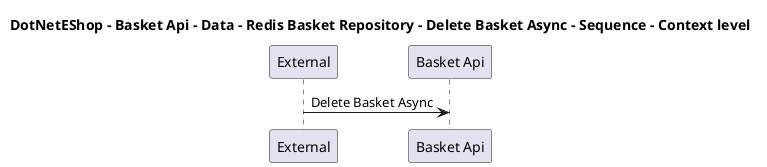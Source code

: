@startuml

title DotNetEShop - Basket Api - Data - Redis Basket Repository - Delete Basket Async - Sequence - Context level

participant "External" as C4InterFlow.SoftwareSystems.ExternalSystem
participant "Basket Api" as DotNetEShop.SoftwareSystems.BasketApi

C4InterFlow.SoftwareSystems.ExternalSystem -> DotNetEShop.SoftwareSystems.BasketApi : Delete Basket Async


@enduml
